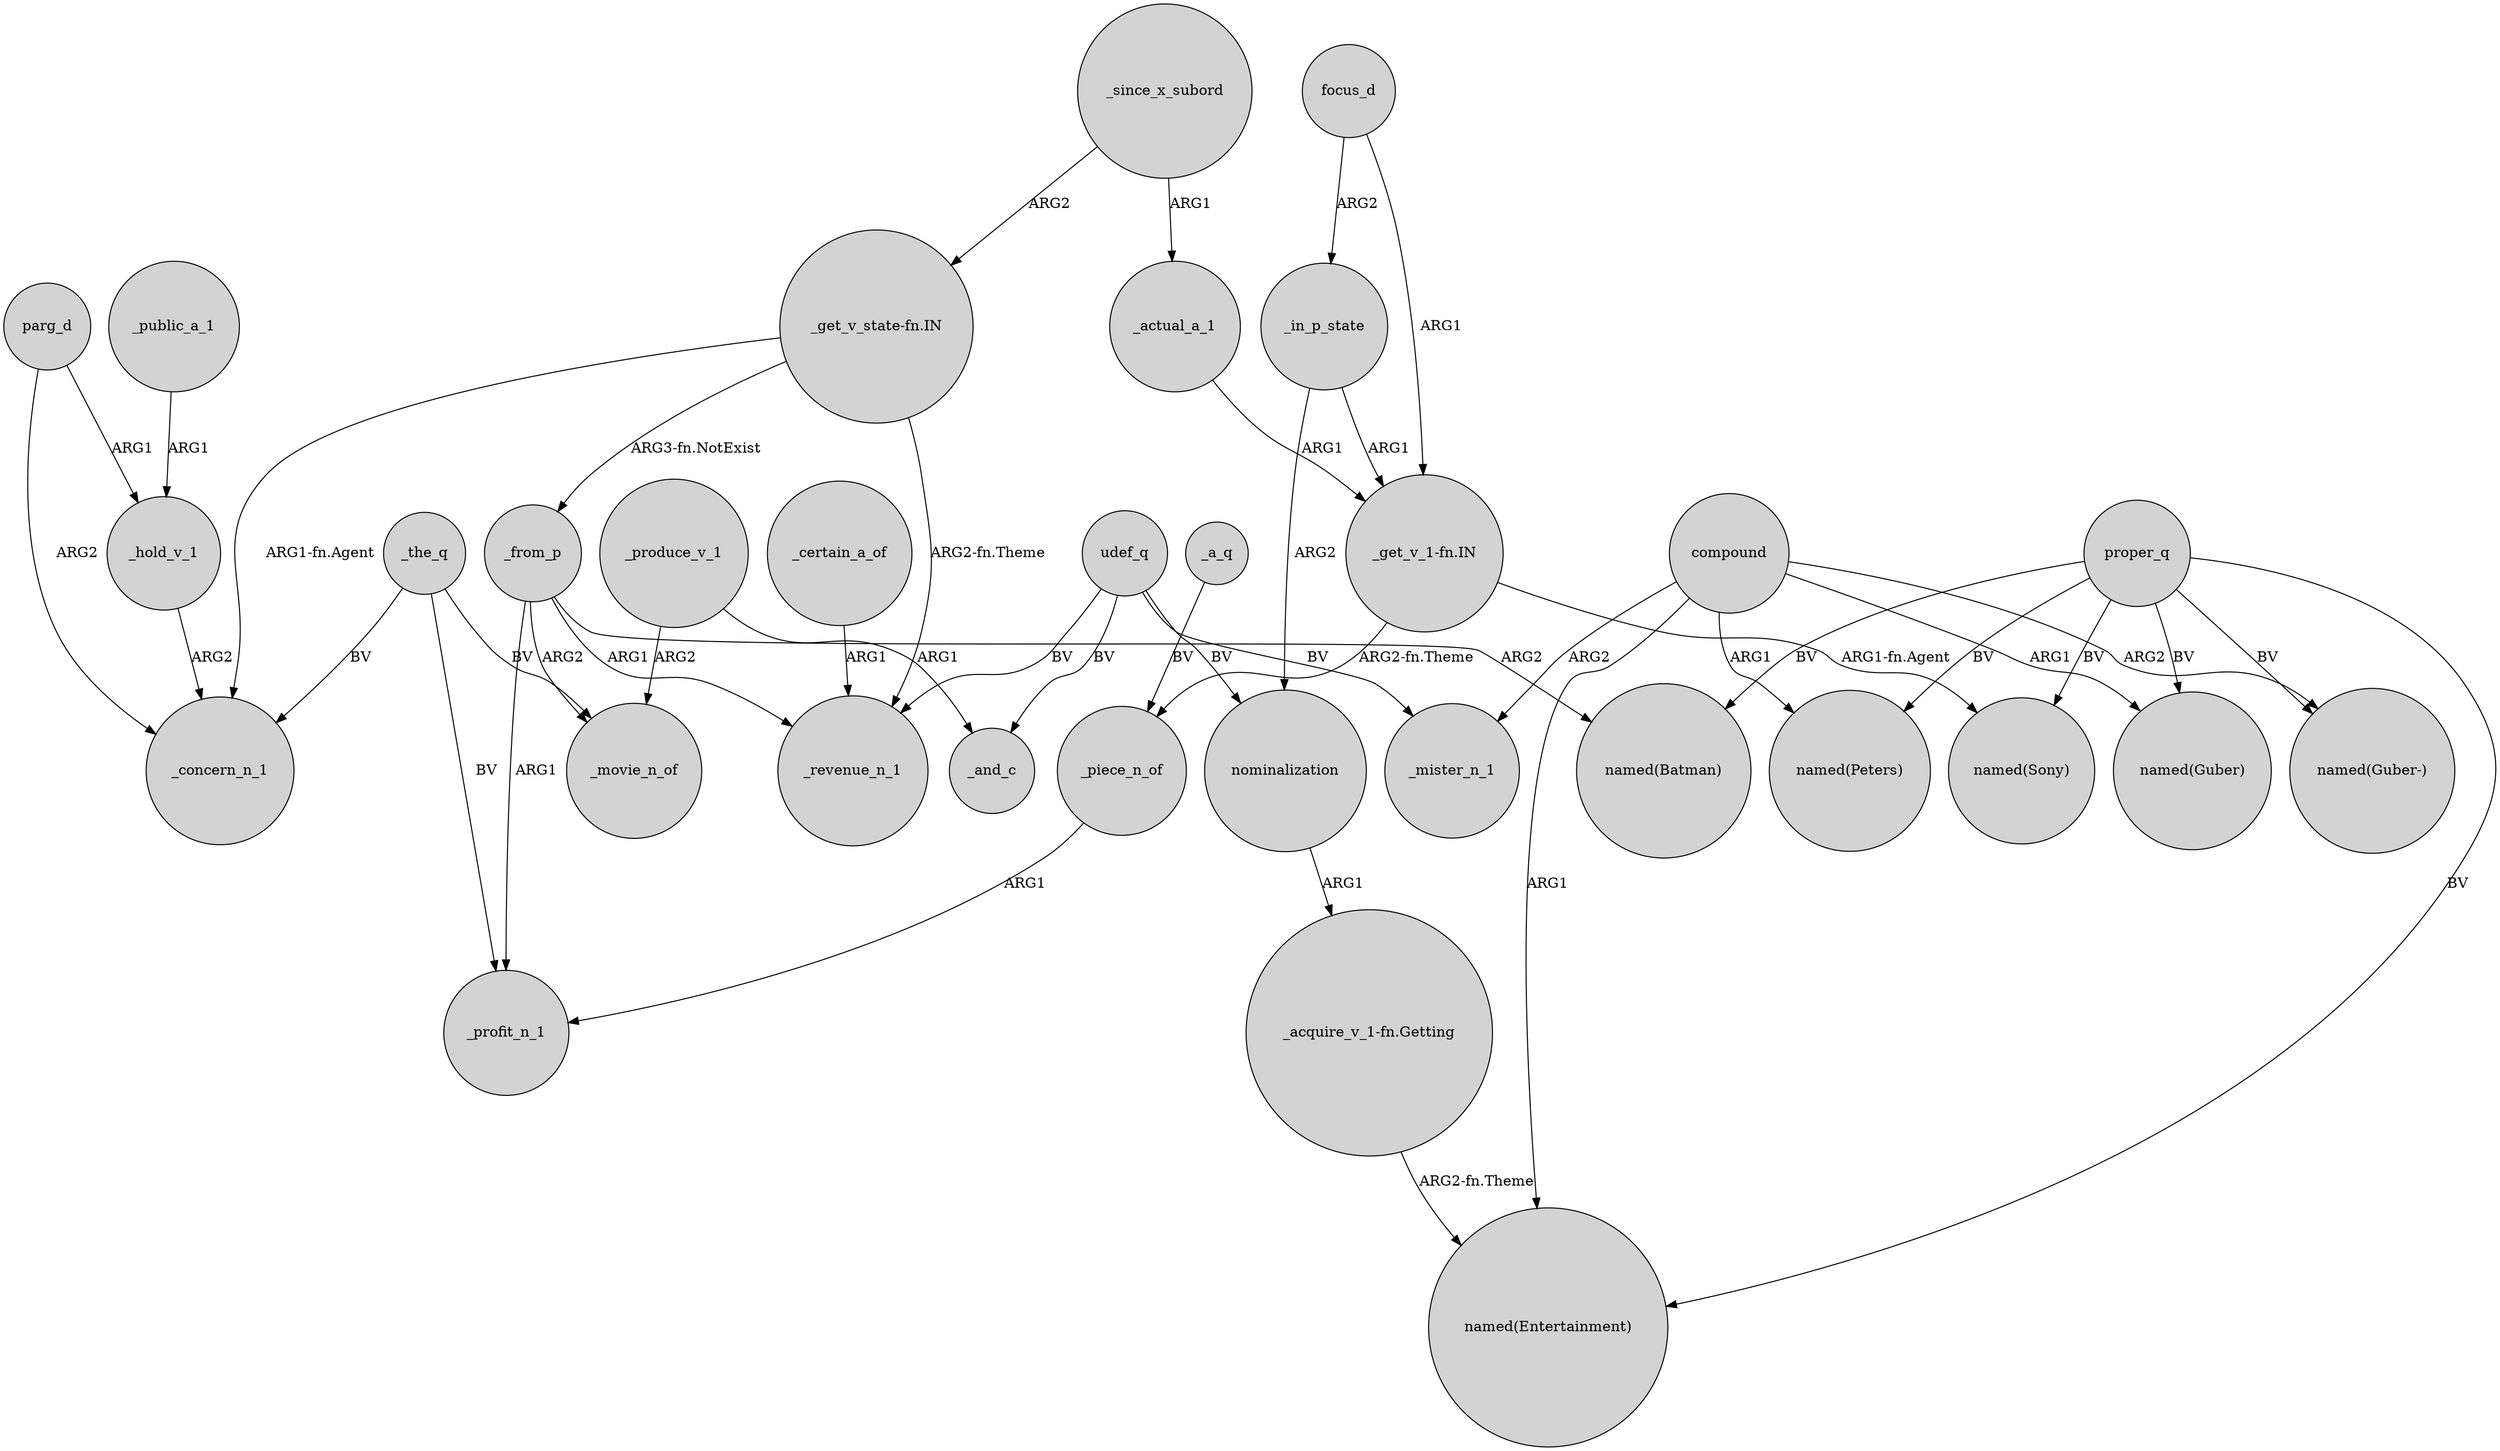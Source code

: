 digraph {
	node [shape=circle style=filled]
	_public_a_1 -> _hold_v_1 [label=ARG1]
	_produce_v_1 -> _movie_n_of [label=ARG2]
	_since_x_subord -> "_get_v_state-fn.IN" [label=ARG2]
	_from_p -> _movie_n_of [label=ARG2]
	_from_p -> "named(Batman)" [label=ARG2]
	_since_x_subord -> _actual_a_1 [label=ARG1]
	_actual_a_1 -> "_get_v_1-fn.IN" [label=ARG1]
	compound -> "named(Guber-)" [label=ARG2]
	"_get_v_1-fn.IN" -> "named(Sony)" [label="ARG1-fn.Agent"]
	proper_q -> "named(Peters)" [label=BV]
	compound -> _mister_n_1 [label=ARG2]
	focus_d -> _in_p_state [label=ARG2]
	udef_q -> _mister_n_1 [label=BV]
	_certain_a_of -> _revenue_n_1 [label=ARG1]
	nominalization -> "_acquire_v_1-fn.Getting" [label=ARG1]
	compound -> "named(Peters)" [label=ARG1]
	"_get_v_1-fn.IN" -> _piece_n_of [label="ARG2-fn.Theme"]
	_piece_n_of -> _profit_n_1 [label=ARG1]
	proper_q -> "named(Batman)" [label=BV]
	parg_d -> _concern_n_1 [label=ARG2]
	parg_d -> _hold_v_1 [label=ARG1]
	_produce_v_1 -> _and_c [label=ARG1]
	proper_q -> "named(Sony)" [label=BV]
	_from_p -> _profit_n_1 [label=ARG1]
	_the_q -> _concern_n_1 [label=BV]
	_from_p -> _revenue_n_1 [label=ARG1]
	_the_q -> _movie_n_of [label=BV]
	focus_d -> "_get_v_1-fn.IN" [label=ARG1]
	"_get_v_state-fn.IN" -> _revenue_n_1 [label="ARG2-fn.Theme"]
	udef_q -> _revenue_n_1 [label=BV]
	compound -> "named(Guber)" [label=ARG1]
	"_get_v_state-fn.IN" -> _from_p [label="ARG3-fn.NotExist"]
	_the_q -> _profit_n_1 [label=BV]
	proper_q -> "named(Guber-)" [label=BV]
	proper_q -> "named(Guber)" [label=BV]
	_in_p_state -> "_get_v_1-fn.IN" [label=ARG1]
	_hold_v_1 -> _concern_n_1 [label=ARG2]
	proper_q -> "named(Entertainment)" [label=BV]
	_in_p_state -> nominalization [label=ARG2]
	"_get_v_state-fn.IN" -> _concern_n_1 [label="ARG1-fn.Agent"]
	udef_q -> nominalization [label=BV]
	_a_q -> _piece_n_of [label=BV]
	compound -> "named(Entertainment)" [label=ARG1]
	"_acquire_v_1-fn.Getting" -> "named(Entertainment)" [label="ARG2-fn.Theme"]
	udef_q -> _and_c [label=BV]
}
